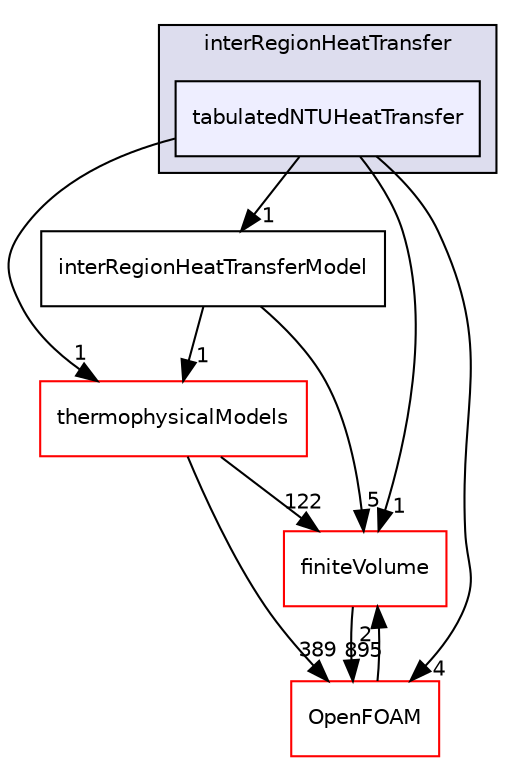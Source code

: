 digraph "src/fvOptions/sources/interRegion/interRegionHeatTransfer/tabulatedNTUHeatTransfer" {
  bgcolor=transparent;
  compound=true
  node [ fontsize="10", fontname="Helvetica"];
  edge [ labelfontsize="10", labelfontname="Helvetica"];
  subgraph clusterdir_8c328afdfc5b8d48f5b4349289c6a376 {
    graph [ bgcolor="#ddddee", pencolor="black", label="interRegionHeatTransfer" fontname="Helvetica", fontsize="10", URL="dir_8c328afdfc5b8d48f5b4349289c6a376.html"]
  dir_b7832cec2ed8244ab57b3201b2c98d5e [shape=box, label="tabulatedNTUHeatTransfer", style="filled", fillcolor="#eeeeff", pencolor="black", URL="dir_b7832cec2ed8244ab57b3201b2c98d5e.html"];
  }
  dir_9bd15774b555cf7259a6fa18f99fe99b [shape=box label="finiteVolume" color="red" URL="dir_9bd15774b555cf7259a6fa18f99fe99b.html"];
  dir_2778d089ec5c4f66810b11f753867003 [shape=box label="thermophysicalModels" color="red" URL="dir_2778d089ec5c4f66810b11f753867003.html"];
  dir_c5473ff19b20e6ec4dfe5c310b3778a8 [shape=box label="OpenFOAM" color="red" URL="dir_c5473ff19b20e6ec4dfe5c310b3778a8.html"];
  dir_c627215e7364d331f2459936eb5b644d [shape=box label="interRegionHeatTransferModel" URL="dir_c627215e7364d331f2459936eb5b644d.html"];
  dir_9bd15774b555cf7259a6fa18f99fe99b->dir_c5473ff19b20e6ec4dfe5c310b3778a8 [headlabel="895", labeldistance=1.5 headhref="dir_000814_002151.html"];
  dir_2778d089ec5c4f66810b11f753867003->dir_9bd15774b555cf7259a6fa18f99fe99b [headlabel="122", labeldistance=1.5 headhref="dir_001225_000814.html"];
  dir_2778d089ec5c4f66810b11f753867003->dir_c5473ff19b20e6ec4dfe5c310b3778a8 [headlabel="389", labeldistance=1.5 headhref="dir_001225_002151.html"];
  dir_b7832cec2ed8244ab57b3201b2c98d5e->dir_9bd15774b555cf7259a6fa18f99fe99b [headlabel="1", labeldistance=1.5 headhref="dir_001493_000814.html"];
  dir_b7832cec2ed8244ab57b3201b2c98d5e->dir_2778d089ec5c4f66810b11f753867003 [headlabel="1", labeldistance=1.5 headhref="dir_001493_001225.html"];
  dir_b7832cec2ed8244ab57b3201b2c98d5e->dir_c5473ff19b20e6ec4dfe5c310b3778a8 [headlabel="4", labeldistance=1.5 headhref="dir_001493_002151.html"];
  dir_b7832cec2ed8244ab57b3201b2c98d5e->dir_c627215e7364d331f2459936eb5b644d [headlabel="1", labeldistance=1.5 headhref="dir_001493_001491.html"];
  dir_c5473ff19b20e6ec4dfe5c310b3778a8->dir_9bd15774b555cf7259a6fa18f99fe99b [headlabel="2", labeldistance=1.5 headhref="dir_002151_000814.html"];
  dir_c627215e7364d331f2459936eb5b644d->dir_9bd15774b555cf7259a6fa18f99fe99b [headlabel="5", labeldistance=1.5 headhref="dir_001491_000814.html"];
  dir_c627215e7364d331f2459936eb5b644d->dir_2778d089ec5c4f66810b11f753867003 [headlabel="1", labeldistance=1.5 headhref="dir_001491_001225.html"];
}
